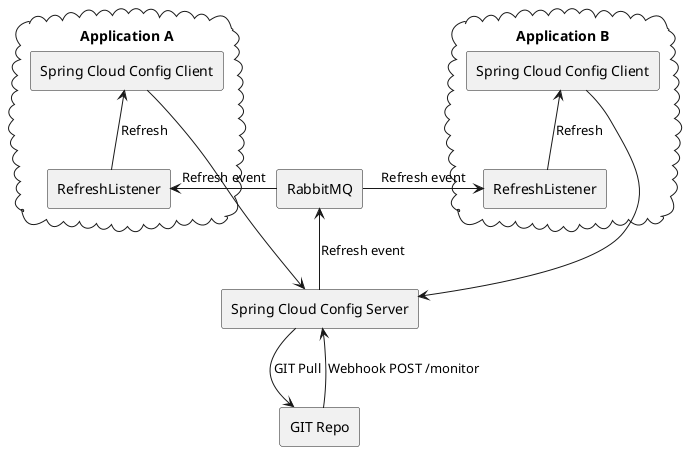 @startuml
skinparam monochrome true
'scale 10

'left to right direction

rectangle "GIT Repo"
rectangle "Spring Cloud Config Server"
rectangle "RabbitMQ"

cloud "Application A" {
  rectangle "RefreshListener" as RefreshListenerA
  rectangle "Spring Cloud Config Client" as SpringCloudConfigA
  [RefreshListenerA] -u-> [SpringCloudConfigA]: Refresh
}

cloud "Application B" {
  rectangle "RefreshListener" as RefreshListenerB
  rectangle "Spring Cloud Config Client" as SpringCloudConfigB
  [RefreshListenerB] -u-> [SpringCloudConfigB]: Refresh
}


[GIT Repo] <-u- [Spring Cloud Config Server]: GIT Pull
[GIT Repo] --> [Spring Cloud Config Server] : Webhook POST /monitor
[Spring Cloud Config Server] -u-> [RabbitMQ]: Refresh event
[SpringCloudConfigA] -u-> [Spring Cloud Config Server]
[SpringCloudConfigB] --> [Spring Cloud Config Server]
[RabbitMQ] -l-> [RefreshListenerA]: Refresh event
[RabbitMQ] -l-> [RefreshListenerB]: Refresh event

@enduml
